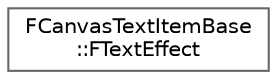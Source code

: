 digraph "Graphical Class Hierarchy"
{
 // INTERACTIVE_SVG=YES
 // LATEX_PDF_SIZE
  bgcolor="transparent";
  edge [fontname=Helvetica,fontsize=10,labelfontname=Helvetica,labelfontsize=10];
  node [fontname=Helvetica,fontsize=10,shape=box,height=0.2,width=0.4];
  rankdir="LR";
  Node0 [id="Node000000",label="FCanvasTextItemBase\l::FTextEffect",height=0.2,width=0.4,color="grey40", fillcolor="white", style="filled",URL="$dd/d81/structFCanvasTextItemBase_1_1FTextEffect.html",tooltip=" "];
}
